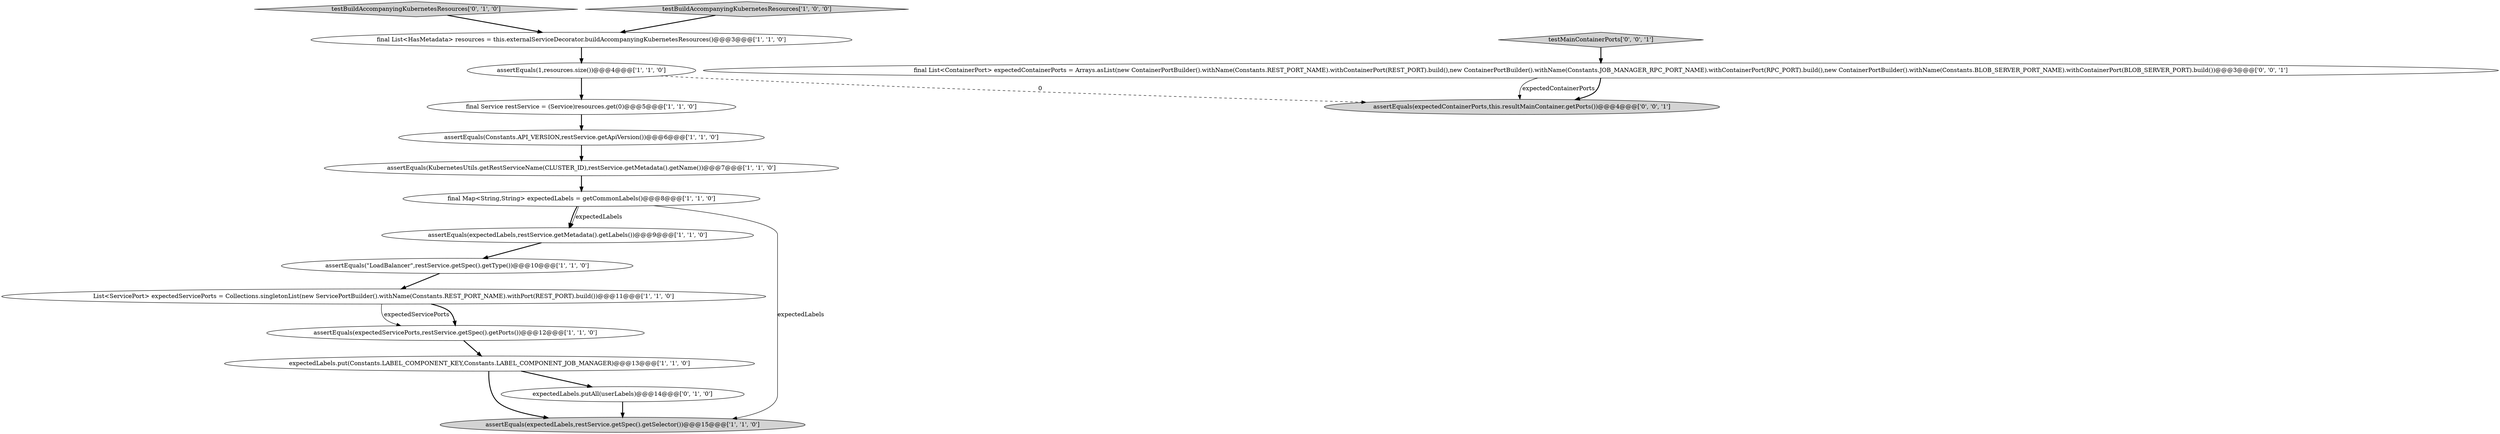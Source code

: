 digraph {
15 [style = filled, label = "final List<ContainerPort> expectedContainerPorts = Arrays.asList(new ContainerPortBuilder().withName(Constants.REST_PORT_NAME).withContainerPort(REST_PORT).build(),new ContainerPortBuilder().withName(Constants.JOB_MANAGER_RPC_PORT_NAME).withContainerPort(RPC_PORT).build(),new ContainerPortBuilder().withName(Constants.BLOB_SERVER_PORT_NAME).withContainerPort(BLOB_SERVER_PORT).build())@@@3@@@['0', '0', '1']", fillcolor = white, shape = ellipse image = "AAA0AAABBB3BBB"];
10 [style = filled, label = "List<ServicePort> expectedServicePorts = Collections.singletonList(new ServicePortBuilder().withName(Constants.REST_PORT_NAME).withPort(REST_PORT).build())@@@11@@@['1', '1', '0']", fillcolor = white, shape = ellipse image = "AAA0AAABBB1BBB"];
13 [style = filled, label = "testBuildAccompanyingKubernetesResources['0', '1', '0']", fillcolor = lightgray, shape = diamond image = "AAA0AAABBB2BBB"];
11 [style = filled, label = "assertEquals(1,resources.size())@@@4@@@['1', '1', '0']", fillcolor = white, shape = ellipse image = "AAA0AAABBB1BBB"];
4 [style = filled, label = "assertEquals(\"LoadBalancer\",restService.getSpec().getType())@@@10@@@['1', '1', '0']", fillcolor = white, shape = ellipse image = "AAA0AAABBB1BBB"];
5 [style = filled, label = "final List<HasMetadata> resources = this.externalServiceDecorator.buildAccompanyingKubernetesResources()@@@3@@@['1', '1', '0']", fillcolor = white, shape = ellipse image = "AAA0AAABBB1BBB"];
6 [style = filled, label = "final Service restService = (Service)resources.get(0)@@@5@@@['1', '1', '0']", fillcolor = white, shape = ellipse image = "AAA0AAABBB1BBB"];
7 [style = filled, label = "expectedLabels.put(Constants.LABEL_COMPONENT_KEY,Constants.LABEL_COMPONENT_JOB_MANAGER)@@@13@@@['1', '1', '0']", fillcolor = white, shape = ellipse image = "AAA0AAABBB1BBB"];
2 [style = filled, label = "assertEquals(Constants.API_VERSION,restService.getApiVersion())@@@6@@@['1', '1', '0']", fillcolor = white, shape = ellipse image = "AAA0AAABBB1BBB"];
0 [style = filled, label = "assertEquals(expectedServicePorts,restService.getSpec().getPorts())@@@12@@@['1', '1', '0']", fillcolor = white, shape = ellipse image = "AAA0AAABBB1BBB"];
9 [style = filled, label = "final Map<String,String> expectedLabels = getCommonLabels()@@@8@@@['1', '1', '0']", fillcolor = white, shape = ellipse image = "AAA0AAABBB1BBB"];
17 [style = filled, label = "assertEquals(expectedContainerPorts,this.resultMainContainer.getPorts())@@@4@@@['0', '0', '1']", fillcolor = lightgray, shape = ellipse image = "AAA0AAABBB3BBB"];
8 [style = filled, label = "testBuildAccompanyingKubernetesResources['1', '0', '0']", fillcolor = lightgray, shape = diamond image = "AAA0AAABBB1BBB"];
16 [style = filled, label = "testMainContainerPorts['0', '0', '1']", fillcolor = lightgray, shape = diamond image = "AAA0AAABBB3BBB"];
12 [style = filled, label = "assertEquals(KubernetesUtils.getRestServiceName(CLUSTER_ID),restService.getMetadata().getName())@@@7@@@['1', '1', '0']", fillcolor = white, shape = ellipse image = "AAA0AAABBB1BBB"];
3 [style = filled, label = "assertEquals(expectedLabels,restService.getMetadata().getLabels())@@@9@@@['1', '1', '0']", fillcolor = white, shape = ellipse image = "AAA0AAABBB1BBB"];
1 [style = filled, label = "assertEquals(expectedLabels,restService.getSpec().getSelector())@@@15@@@['1', '1', '0']", fillcolor = lightgray, shape = ellipse image = "AAA0AAABBB1BBB"];
14 [style = filled, label = "expectedLabels.putAll(userLabels)@@@14@@@['0', '1', '0']", fillcolor = white, shape = ellipse image = "AAA1AAABBB2BBB"];
8->5 [style = bold, label=""];
0->7 [style = bold, label=""];
9->1 [style = solid, label="expectedLabels"];
9->3 [style = bold, label=""];
16->15 [style = bold, label=""];
9->3 [style = solid, label="expectedLabels"];
11->6 [style = bold, label=""];
15->17 [style = solid, label="expectedContainerPorts"];
11->17 [style = dashed, label="0"];
6->2 [style = bold, label=""];
7->14 [style = bold, label=""];
14->1 [style = bold, label=""];
12->9 [style = bold, label=""];
5->11 [style = bold, label=""];
4->10 [style = bold, label=""];
7->1 [style = bold, label=""];
10->0 [style = solid, label="expectedServicePorts"];
3->4 [style = bold, label=""];
13->5 [style = bold, label=""];
10->0 [style = bold, label=""];
2->12 [style = bold, label=""];
15->17 [style = bold, label=""];
}
